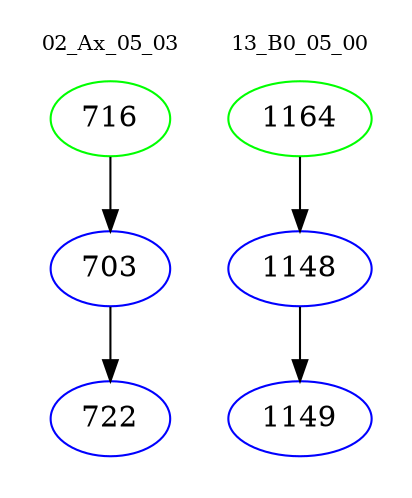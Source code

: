 digraph{
subgraph cluster_0 {
color = white
label = "02_Ax_05_03";
fontsize=10;
T0_716 [label="716", color="green"]
T0_716 -> T0_703 [color="black"]
T0_703 [label="703", color="blue"]
T0_703 -> T0_722 [color="black"]
T0_722 [label="722", color="blue"]
}
subgraph cluster_1 {
color = white
label = "13_B0_05_00";
fontsize=10;
T1_1164 [label="1164", color="green"]
T1_1164 -> T1_1148 [color="black"]
T1_1148 [label="1148", color="blue"]
T1_1148 -> T1_1149 [color="black"]
T1_1149 [label="1149", color="blue"]
}
}

